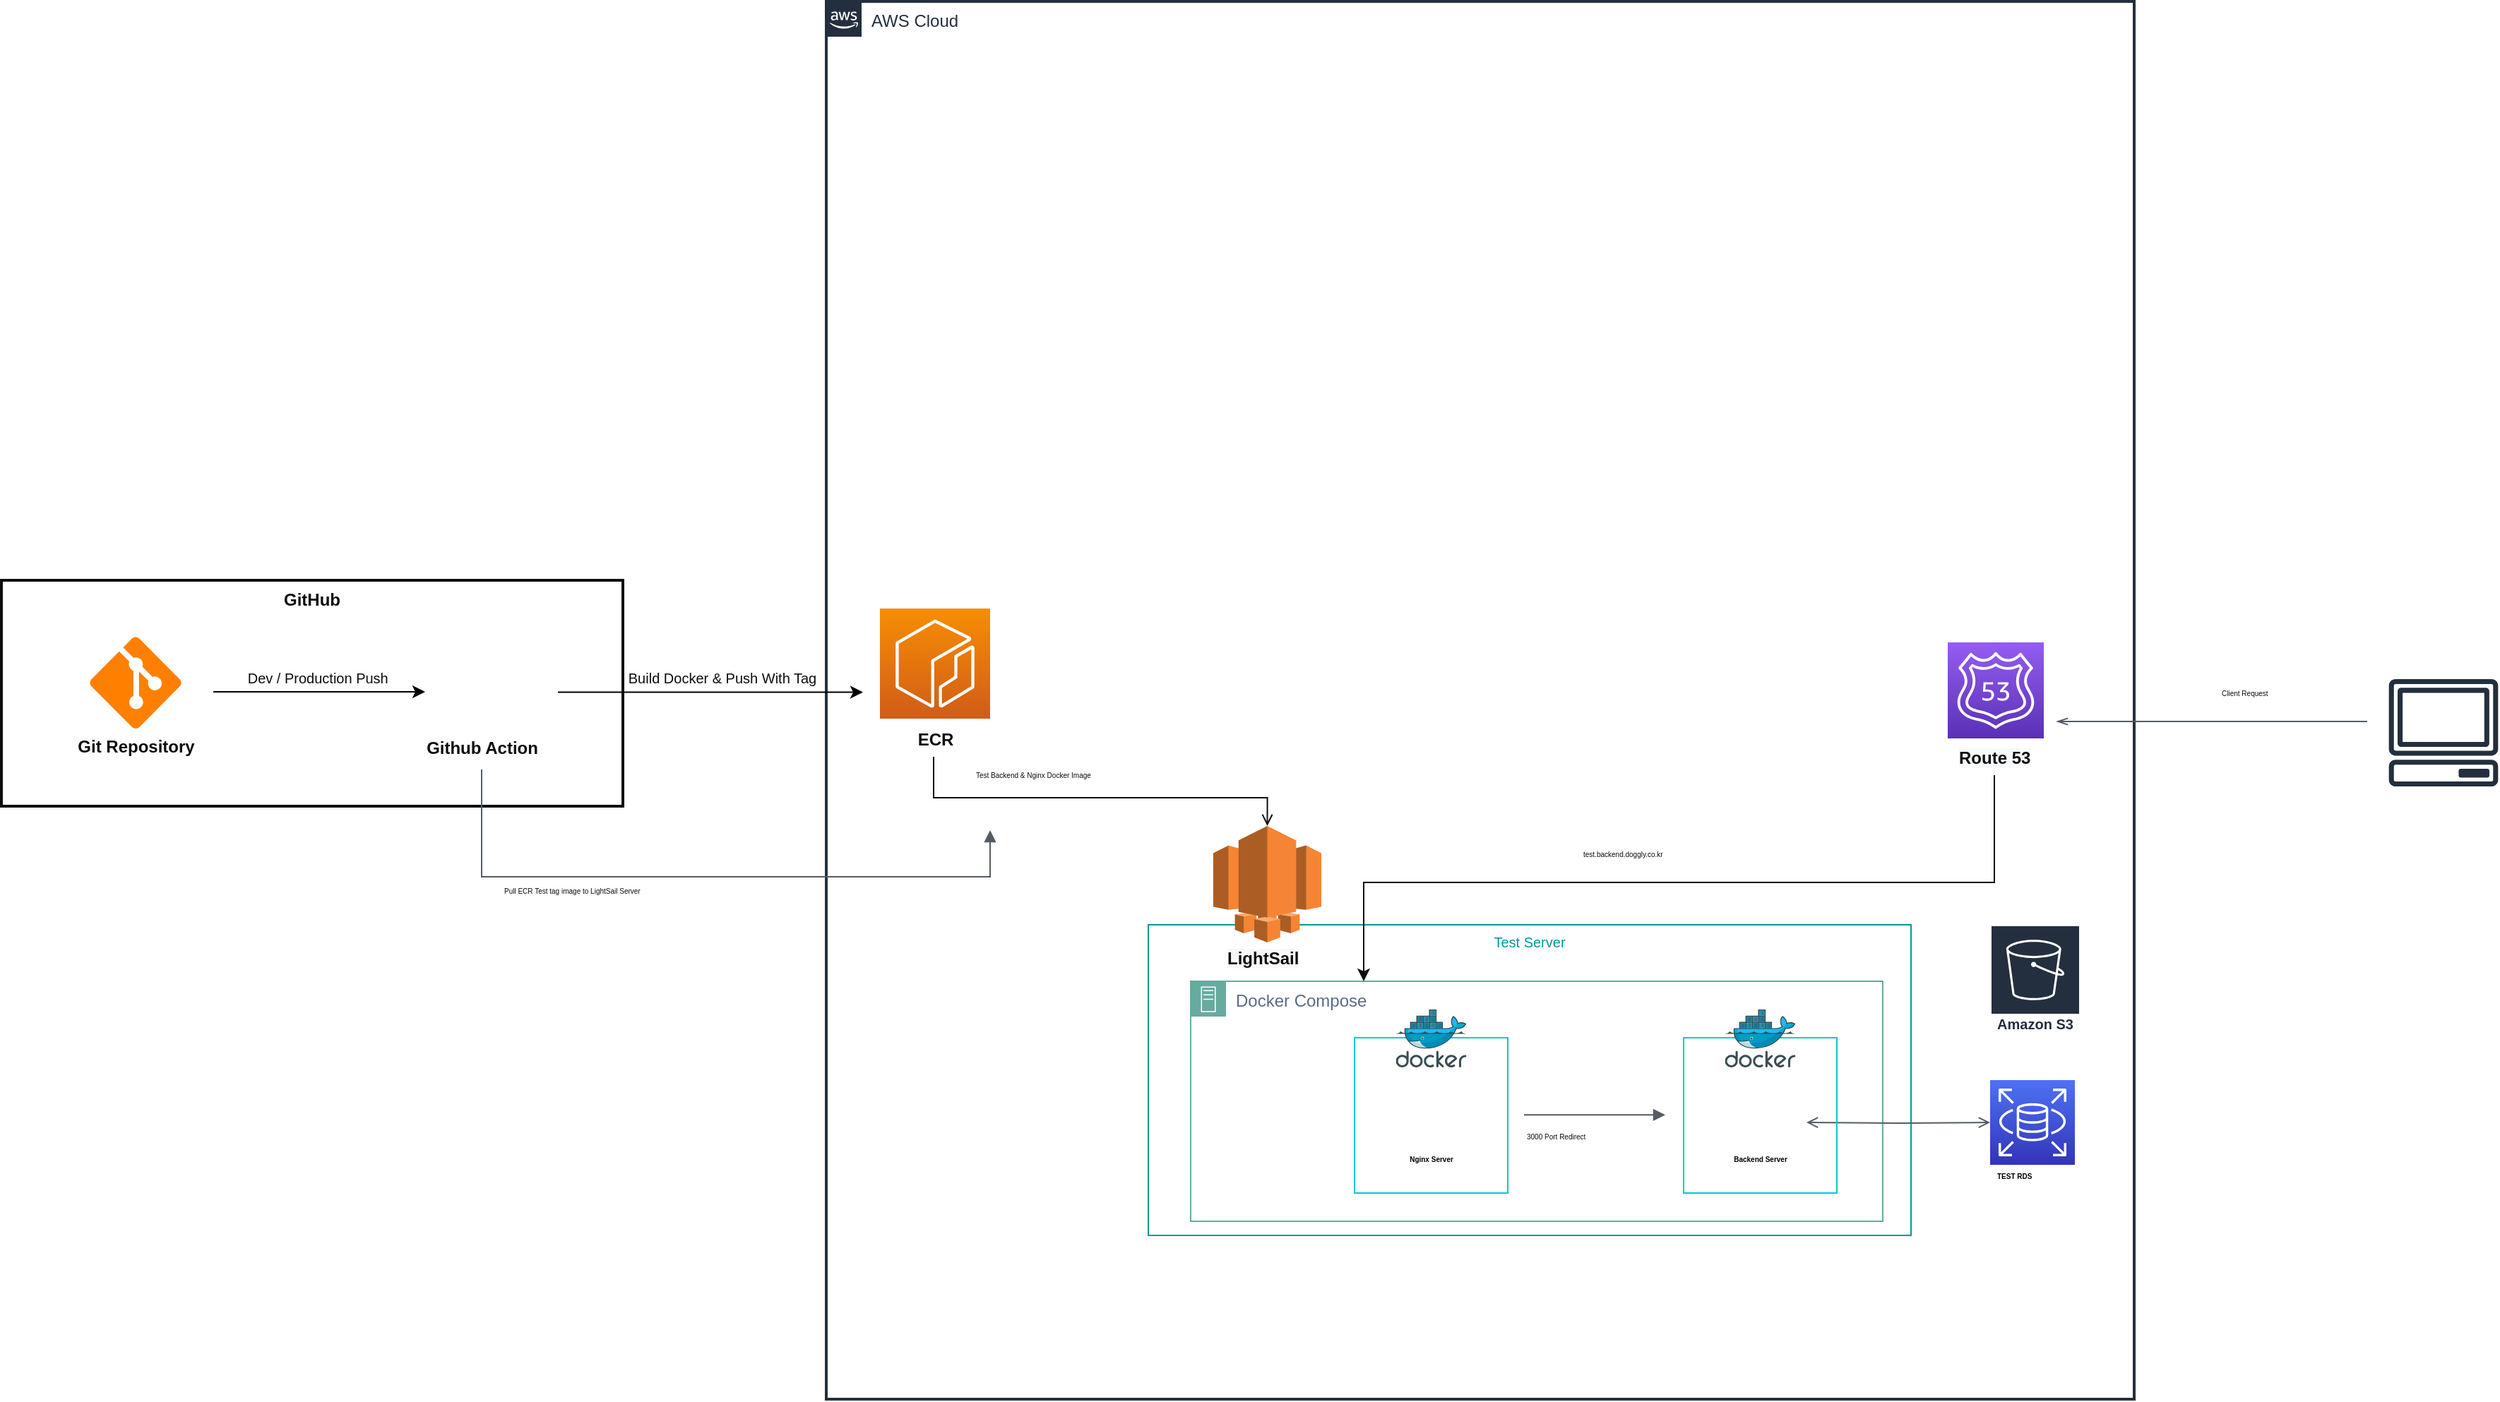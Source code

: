 <mxfile version="20.0.3" type="github">
  <diagram id="Aa5Gdb8IDzlUkpxYy0Vf" name="Page-1">
    <mxGraphModel dx="2307" dy="1269" grid="1" gridSize="10" guides="1" tooltips="1" connect="1" arrows="1" fold="1" page="1" pageScale="1" pageWidth="1169" pageHeight="1654" math="0" shadow="0">
      <root>
        <mxCell id="0" />
        <mxCell id="1" parent="0" />
        <mxCell id="iiOgnlvAvGDJtUhTIk8a-5" value="GitHub" style="fillColor=none;strokeColor=#0D0D0D;verticalAlign=top;fontStyle=1;fontColor=#0D0D0D;strokeWidth=2;" vertex="1" parent="1">
          <mxGeometry x="40" y="520" width="440" height="160" as="geometry" />
        </mxCell>
        <mxCell id="iiOgnlvAvGDJtUhTIk8a-8" value="" style="group" vertex="1" connectable="0" parent="1">
          <mxGeometry x="80" y="560" width="110" height="92.5" as="geometry" />
        </mxCell>
        <mxCell id="iiOgnlvAvGDJtUhTIk8a-6" value="" style="verticalLabelPosition=bottom;html=1;verticalAlign=top;align=center;strokeColor=none;fillColor=#FF8000;shape=mxgraph.azure.git_repository;fontColor=#0D0D0D;" vertex="1" parent="iiOgnlvAvGDJtUhTIk8a-8">
          <mxGeometry x="22.5" width="65" height="65" as="geometry" />
        </mxCell>
        <mxCell id="iiOgnlvAvGDJtUhTIk8a-7" value="&lt;b&gt;Git Repository&lt;/b&gt;" style="text;html=1;resizable=0;autosize=1;align=center;verticalAlign=middle;points=[];fillColor=none;strokeColor=none;rounded=0;fontColor=#0D0D0D;" vertex="1" parent="iiOgnlvAvGDJtUhTIk8a-8">
          <mxGeometry y="62.5" width="110" height="30" as="geometry" />
        </mxCell>
        <mxCell id="iiOgnlvAvGDJtUhTIk8a-17" value="" style="group" vertex="1" connectable="0" parent="1">
          <mxGeometry x="330" y="560" width="100" height="93.5" as="geometry" />
        </mxCell>
        <mxCell id="iiOgnlvAvGDJtUhTIk8a-11" value="" style="shape=image;verticalLabelPosition=bottom;labelBackgroundColor=default;verticalAlign=top;aspect=fixed;imageAspect=0;image=https://duinaru.github.io/img/uploads/githubactions.png;" vertex="1" parent="iiOgnlvAvGDJtUhTIk8a-17">
          <mxGeometry x="15" width="70" height="70" as="geometry" />
        </mxCell>
        <mxCell id="iiOgnlvAvGDJtUhTIk8a-12" value="&lt;b&gt;Github Action&lt;/b&gt;" style="text;html=1;resizable=0;autosize=1;align=center;verticalAlign=middle;points=[];fillColor=none;strokeColor=none;rounded=0;fontColor=#0D0D0D;" vertex="1" parent="iiOgnlvAvGDJtUhTIk8a-17">
          <mxGeometry y="63.5" width="100" height="30" as="geometry" />
        </mxCell>
        <mxCell id="iiOgnlvAvGDJtUhTIk8a-18" style="edgeStyle=orthogonalEdgeStyle;rounded=0;orthogonalLoop=1;jettySize=auto;html=1;fontColor=#0D0D0D;" edge="1" parent="1">
          <mxGeometry relative="1" as="geometry">
            <mxPoint x="190" y="599" as="sourcePoint" />
            <mxPoint x="340" y="599" as="targetPoint" />
          </mxGeometry>
        </mxCell>
        <mxCell id="iiOgnlvAvGDJtUhTIk8a-19" value="&lt;font style=&quot;font-size: 10px;&quot;&gt;Dev / Production Push&amp;nbsp;&lt;/font&gt;" style="text;html=1;resizable=0;autosize=1;align=center;verticalAlign=middle;points=[];fillColor=none;strokeColor=none;rounded=0;fontColor=#0D0D0D;" vertex="1" parent="1">
          <mxGeometry x="200" y="574" width="130" height="30" as="geometry" />
        </mxCell>
        <mxCell id="iiOgnlvAvGDJtUhTIk8a-21" value="AWS Cloud&amp;nbsp;" style="points=[[0,0],[0.25,0],[0.5,0],[0.75,0],[1,0],[1,0.25],[1,0.5],[1,0.75],[1,1],[0.75,1],[0.5,1],[0.25,1],[0,1],[0,0.75],[0,0.5],[0,0.25]];outlineConnect=0;gradientColor=none;html=1;whiteSpace=wrap;fontSize=12;fontStyle=0;container=1;pointerEvents=0;collapsible=0;recursiveResize=0;shape=mxgraph.aws4.group;grIcon=mxgraph.aws4.group_aws_cloud_alt;strokeColor=#232F3E;fillColor=none;verticalAlign=top;align=left;spacingLeft=30;fontColor=#232F3E;dashed=0;strokeWidth=2;" vertex="1" parent="1">
          <mxGeometry x="624" y="110" width="926" height="990" as="geometry" />
        </mxCell>
        <mxCell id="iiOgnlvAvGDJtUhTIk8a-41" value="Test Server" style="fillColor=none;strokeColor=#009999;verticalAlign=top;fontStyle=0;fontColor=#009999;fontSize=10;" vertex="1" parent="iiOgnlvAvGDJtUhTIk8a-21">
          <mxGeometry x="228" y="654" width="540" height="220" as="geometry" />
        </mxCell>
        <mxCell id="iiOgnlvAvGDJtUhTIk8a-25" value="" style="group" vertex="1" connectable="0" parent="iiOgnlvAvGDJtUhTIk8a-21">
          <mxGeometry x="38" y="430" width="78" height="108" as="geometry" />
        </mxCell>
        <mxCell id="iiOgnlvAvGDJtUhTIk8a-23" value="" style="sketch=0;points=[[0,0,0],[0.25,0,0],[0.5,0,0],[0.75,0,0],[1,0,0],[0,1,0],[0.25,1,0],[0.5,1,0],[0.75,1,0],[1,1,0],[0,0.25,0],[0,0.5,0],[0,0.75,0],[1,0.25,0],[1,0.5,0],[1,0.75,0]];outlineConnect=0;fontColor=#232F3E;gradientColor=#F78E04;gradientDirection=north;fillColor=#D05C17;strokeColor=#ffffff;dashed=0;verticalLabelPosition=bottom;verticalAlign=top;align=center;html=1;fontSize=12;fontStyle=0;aspect=fixed;shape=mxgraph.aws4.resourceIcon;resIcon=mxgraph.aws4.ecr;" vertex="1" parent="iiOgnlvAvGDJtUhTIk8a-25">
          <mxGeometry width="78" height="78" as="geometry" />
        </mxCell>
        <mxCell id="iiOgnlvAvGDJtUhTIk8a-24" value="&lt;b&gt;ECR&lt;/b&gt;" style="text;html=1;resizable=0;autosize=1;align=center;verticalAlign=middle;points=[];fillColor=none;strokeColor=none;rounded=0;fontColor=#0D0D0D;" vertex="1" parent="iiOgnlvAvGDJtUhTIk8a-25">
          <mxGeometry x="14" y="78" width="50" height="30" as="geometry" />
        </mxCell>
        <mxCell id="iiOgnlvAvGDJtUhTIk8a-37" value="" style="edgeStyle=orthogonalEdgeStyle;html=1;endArrow=open;elbow=vertical;startArrow=none;endFill=0;strokeColor=#0D0D0D;rounded=0;fontSize=10;fontColor=#0D0D0D;fontStyle=1;entryX=0.5;entryY=0;entryDx=0;entryDy=0;entryPerimeter=0;" edge="1" parent="iiOgnlvAvGDJtUhTIk8a-21" target="iiOgnlvAvGDJtUhTIk8a-32">
          <mxGeometry width="100" relative="1" as="geometry">
            <mxPoint x="76" y="535" as="sourcePoint" />
            <mxPoint x="76" y="669" as="targetPoint" />
            <Array as="points">
              <mxPoint x="76" y="564" />
              <mxPoint x="312" y="564" />
            </Array>
          </mxGeometry>
        </mxCell>
        <mxCell id="iiOgnlvAvGDJtUhTIk8a-49" value="&lt;div style=&quot;text-align: center;&quot;&gt;&lt;font color=&quot;#0d0d0d&quot;&gt;Test Backend &amp;amp; Nginx Docker Image&amp;nbsp;&lt;/font&gt;&lt;/div&gt;" style="text;whiteSpace=wrap;html=1;fontSize=5;fontColor=#009999;" vertex="1" parent="iiOgnlvAvGDJtUhTIk8a-21">
          <mxGeometry x="104" y="538" width="173" height="20" as="geometry" />
        </mxCell>
        <mxCell id="iiOgnlvAvGDJtUhTIk8a-36" value="" style="group" vertex="1" connectable="0" parent="iiOgnlvAvGDJtUhTIk8a-21">
          <mxGeometry x="274" y="584" width="76.5" height="120" as="geometry" />
        </mxCell>
        <mxCell id="iiOgnlvAvGDJtUhTIk8a-32" value="" style="outlineConnect=0;dashed=0;verticalLabelPosition=bottom;verticalAlign=top;align=center;html=1;shape=mxgraph.aws3.lightsail;fillColor=#F58534;gradientColor=none;fontSize=10;fontColor=#0D0D0D;strokeColor=#0D0D0D;strokeWidth=2;" vertex="1" parent="iiOgnlvAvGDJtUhTIk8a-36">
          <mxGeometry width="76.5" height="82.5" as="geometry" />
        </mxCell>
        <mxCell id="iiOgnlvAvGDJtUhTIk8a-35" value="&lt;b style=&quot;color: rgb(13, 13, 13); font-family: Helvetica; font-size: 12px; font-style: normal; font-variant-ligatures: normal; font-variant-caps: normal; letter-spacing: normal; orphans: 2; text-align: center; text-indent: 0px; text-transform: none; widows: 2; word-spacing: 0px; -webkit-text-stroke-width: 0px; background-color: rgb(248, 249, 250); text-decoration-thickness: initial; text-decoration-style: initial; text-decoration-color: initial;&quot;&gt;LightSail&lt;/b&gt;" style="text;whiteSpace=wrap;html=1;fontSize=10;fontColor=#0D0D0D;" vertex="1" parent="iiOgnlvAvGDJtUhTIk8a-36">
          <mxGeometry x="8.25" y="80" width="60" height="40" as="geometry" />
        </mxCell>
        <mxCell id="iiOgnlvAvGDJtUhTIk8a-56" value="Docker Compose" style="points=[[0,0],[0.25,0],[0.5,0],[0.75,0],[1,0],[1,0.25],[1,0.5],[1,0.75],[1,1],[0.75,1],[0.5,1],[0.25,1],[0,1],[0,0.75],[0,0.5],[0,0.25]];outlineConnect=0;gradientColor=none;html=1;whiteSpace=wrap;fontSize=12;fontStyle=0;container=1;pointerEvents=0;collapsible=0;recursiveResize=0;shape=mxgraph.aws4.group;grIcon=mxgraph.aws4.group_on_premise;strokeColor=#67AB9F;fillColor=none;verticalAlign=top;align=left;spacingLeft=30;fontColor=#5A6C86;dashed=0;" vertex="1" parent="iiOgnlvAvGDJtUhTIk8a-21">
          <mxGeometry x="258" y="694" width="490" height="170" as="geometry" />
        </mxCell>
        <mxCell id="iiOgnlvAvGDJtUhTIk8a-61" value="" style="group" vertex="1" connectable="0" parent="iiOgnlvAvGDJtUhTIk8a-56">
          <mxGeometry x="116.0" y="20" width="108.51" height="130" as="geometry" />
        </mxCell>
        <mxCell id="iiOgnlvAvGDJtUhTIk8a-71" value="" style="group" vertex="1" connectable="0" parent="iiOgnlvAvGDJtUhTIk8a-61">
          <mxGeometry x="-1.49" width="110.0" height="130" as="geometry" />
        </mxCell>
        <mxCell id="iiOgnlvAvGDJtUhTIk8a-58" value="" style="fillColor=none;strokeColor=#00CCCC;verticalAlign=top;fontStyle=0;fontColor=#DD3522;fontSize=5;" vertex="1" parent="iiOgnlvAvGDJtUhTIk8a-71">
          <mxGeometry x="1.49" y="20" width="108.51" height="110" as="geometry" />
        </mxCell>
        <mxCell id="iiOgnlvAvGDJtUhTIk8a-59" value="" style="sketch=0;aspect=fixed;html=1;points=[];align=center;image;fontSize=12;image=img/lib/mscae/Docker.svg;fontColor=#009999;strokeColor=#67AB9F;strokeWidth=2;fillColor=#FF8000;" vertex="1" parent="iiOgnlvAvGDJtUhTIk8a-71">
          <mxGeometry x="30.74" width="50" height="41" as="geometry" />
        </mxCell>
        <mxCell id="iiOgnlvAvGDJtUhTIk8a-69" value="" style="shape=image;verticalLabelPosition=bottom;labelBackgroundColor=default;verticalAlign=top;aspect=fixed;imageAspect=0;image=https://images.velog.io/images/dnflekf2748/post/fc6ddcf8-f69d-44be-9715-fa0b9aed0f73/nginx.png;" vertex="1" parent="iiOgnlvAvGDJtUhTIk8a-71">
          <mxGeometry y="37.13" width="110" height="75.73" as="geometry" />
        </mxCell>
        <mxCell id="iiOgnlvAvGDJtUhTIk8a-70" value="&lt;b&gt;&lt;font color=&quot;#000000&quot;&gt;Nginx Server&lt;/font&gt;&lt;/b&gt;" style="text;html=1;resizable=0;autosize=1;align=center;verticalAlign=middle;points=[];fillColor=none;strokeColor=none;rounded=0;fontSize=5;fontColor=#009999;" vertex="1" parent="iiOgnlvAvGDJtUhTIk8a-71">
          <mxGeometry x="10" y="90" width="90" height="30" as="geometry" />
        </mxCell>
        <mxCell id="iiOgnlvAvGDJtUhTIk8a-73" value="" style="edgeStyle=orthogonalEdgeStyle;html=1;endArrow=block;elbow=vertical;startArrow=none;endFill=1;strokeColor=#545B64;rounded=0;fontSize=5;fontColor=#000000;" edge="1" parent="iiOgnlvAvGDJtUhTIk8a-56">
          <mxGeometry width="100" relative="1" as="geometry">
            <mxPoint x="236" y="94.68" as="sourcePoint" />
            <mxPoint x="336" y="94.68" as="targetPoint" />
          </mxGeometry>
        </mxCell>
        <mxCell id="iiOgnlvAvGDJtUhTIk8a-74" value="&lt;div style=&quot;text-align: center;&quot;&gt;&lt;font color=&quot;#0d0d0d&quot;&gt;3000 Port Redirect&lt;/font&gt;&lt;/div&gt;" style="text;whiteSpace=wrap;html=1;fontSize=5;fontColor=#009999;" vertex="1" parent="iiOgnlvAvGDJtUhTIk8a-56">
          <mxGeometry x="236" y="100" width="94" height="20" as="geometry" />
        </mxCell>
        <mxCell id="iiOgnlvAvGDJtUhTIk8a-80" value="" style="edgeStyle=orthogonalEdgeStyle;html=1;endArrow=open;elbow=vertical;startArrow=open;startFill=0;endFill=0;strokeColor=#545B64;rounded=0;fontSize=5;fontColor=#000000;entryX=0;entryY=0.5;entryDx=0;entryDy=0;entryPerimeter=0;" edge="1" parent="iiOgnlvAvGDJtUhTIk8a-56" target="iiOgnlvAvGDJtUhTIk8a-76">
          <mxGeometry width="100" relative="1" as="geometry">
            <mxPoint x="436" y="100" as="sourcePoint" />
            <mxPoint x="536" y="100" as="targetPoint" />
          </mxGeometry>
        </mxCell>
        <mxCell id="iiOgnlvAvGDJtUhTIk8a-62" value="" style="group" vertex="1" connectable="0" parent="iiOgnlvAvGDJtUhTIk8a-21">
          <mxGeometry x="607" y="714" width="108.51" height="130" as="geometry" />
        </mxCell>
        <mxCell id="iiOgnlvAvGDJtUhTIk8a-67" value="" style="group" vertex="1" connectable="0" parent="iiOgnlvAvGDJtUhTIk8a-62">
          <mxGeometry width="108.51" height="130" as="geometry" />
        </mxCell>
        <mxCell id="iiOgnlvAvGDJtUhTIk8a-63" value="" style="fillColor=none;strokeColor=#00CCCC;verticalAlign=top;fontStyle=0;fontColor=#DD3522;fontSize=5;" vertex="1" parent="iiOgnlvAvGDJtUhTIk8a-67">
          <mxGeometry y="20" width="108.51" height="110" as="geometry" />
        </mxCell>
        <mxCell id="iiOgnlvAvGDJtUhTIk8a-64" value="" style="sketch=0;aspect=fixed;html=1;points=[];align=center;image;fontSize=12;image=img/lib/mscae/Docker.svg;fontColor=#009999;strokeColor=#67AB9F;strokeWidth=2;fillColor=#FF8000;" vertex="1" parent="iiOgnlvAvGDJtUhTIk8a-67">
          <mxGeometry x="29.25" width="50" height="41" as="geometry" />
        </mxCell>
        <mxCell id="iiOgnlvAvGDJtUhTIk8a-65" value="" style="shape=image;verticalLabelPosition=bottom;labelBackgroundColor=default;verticalAlign=top;aspect=fixed;imageAspect=0;image=https://images.velog.io/images/ksone02/post/fa906afb-df49-46ef-bded-7d408761000a/logo-small.svg;" vertex="1" parent="iiOgnlvAvGDJtUhTIk8a-67">
          <mxGeometry x="29.25" y="51.54" width="48.61" height="46.93" as="geometry" />
        </mxCell>
        <mxCell id="iiOgnlvAvGDJtUhTIk8a-66" value="&lt;b&gt;&lt;font color=&quot;#000000&quot;&gt;Backend Server&lt;/font&gt;&lt;/b&gt;" style="text;html=1;resizable=0;autosize=1;align=center;verticalAlign=middle;points=[];fillColor=none;strokeColor=none;rounded=0;fontSize=5;fontColor=#009999;" vertex="1" parent="iiOgnlvAvGDJtUhTIk8a-67">
          <mxGeometry x="4.25" y="90" width="100" height="30" as="geometry" />
        </mxCell>
        <mxCell id="iiOgnlvAvGDJtUhTIk8a-75" value="Amazon S3" style="sketch=0;outlineConnect=0;fontColor=#232F3E;gradientColor=none;strokeColor=#ffffff;fillColor=#232F3E;dashed=0;verticalLabelPosition=middle;verticalAlign=bottom;align=center;html=1;whiteSpace=wrap;fontSize=10;fontStyle=1;spacing=3;shape=mxgraph.aws4.productIcon;prIcon=mxgraph.aws4.s3;" vertex="1" parent="iiOgnlvAvGDJtUhTIk8a-21">
          <mxGeometry x="824" y="654" width="64" height="80" as="geometry" />
        </mxCell>
        <mxCell id="iiOgnlvAvGDJtUhTIk8a-78" value="" style="group" vertex="1" connectable="0" parent="iiOgnlvAvGDJtUhTIk8a-21">
          <mxGeometry x="824" y="764" width="63" height="78" as="geometry" />
        </mxCell>
        <mxCell id="iiOgnlvAvGDJtUhTIk8a-76" value="" style="sketch=0;points=[[0,0,0],[0.25,0,0],[0.5,0,0],[0.75,0,0],[1,0,0],[0,1,0],[0.25,1,0],[0.5,1,0],[0.75,1,0],[1,1,0],[0,0.25,0],[0,0.5,0],[0,0.75,0],[1,0.25,0],[1,0.5,0],[1,0.75,0]];outlineConnect=0;fontColor=#232F3E;gradientColor=#4D72F3;gradientDirection=north;fillColor=#3334B9;strokeColor=#ffffff;dashed=0;verticalLabelPosition=bottom;verticalAlign=top;align=center;html=1;fontSize=12;fontStyle=0;aspect=fixed;shape=mxgraph.aws4.resourceIcon;resIcon=mxgraph.aws4.rds;" vertex="1" parent="iiOgnlvAvGDJtUhTIk8a-78">
          <mxGeometry width="60" height="60" as="geometry" />
        </mxCell>
        <mxCell id="iiOgnlvAvGDJtUhTIk8a-77" value="&lt;div style=&quot;text-align: center;&quot;&gt;&lt;span style=&quot;background-color: initial;&quot;&gt;&lt;b&gt;TEST RDS&lt;/b&gt;&lt;/span&gt;&lt;/div&gt;" style="text;whiteSpace=wrap;html=1;fontSize=5;fontColor=#000000;" vertex="1" parent="iiOgnlvAvGDJtUhTIk8a-78">
          <mxGeometry x="3" y="58" width="60" height="20" as="geometry" />
        </mxCell>
        <mxCell id="iiOgnlvAvGDJtUhTIk8a-93" value="&lt;div style=&quot;text-align: center;&quot;&gt;&lt;font color=&quot;#0d0d0d&quot;&gt;test.backend.doggly.co.kr&lt;/font&gt;&lt;/div&gt;" style="text;whiteSpace=wrap;html=1;fontSize=5;fontColor=#009999;" vertex="1" parent="iiOgnlvAvGDJtUhTIk8a-21">
          <mxGeometry x="534" y="594" width="76" height="20" as="geometry" />
        </mxCell>
        <mxCell id="iiOgnlvAvGDJtUhTIk8a-90" value="" style="group" vertex="1" connectable="0" parent="iiOgnlvAvGDJtUhTIk8a-21">
          <mxGeometry x="794" y="454" width="68" height="94" as="geometry" />
        </mxCell>
        <mxCell id="iiOgnlvAvGDJtUhTIk8a-81" value="" style="sketch=0;points=[[0,0,0],[0.25,0,0],[0.5,0,0],[0.75,0,0],[1,0,0],[0,1,0],[0.25,1,0],[0.5,1,0],[0.75,1,0],[1,1,0],[0,0.25,0],[0,0.5,0],[0,0.75,0],[1,0.25,0],[1,0.5,0],[1,0.75,0]];outlineConnect=0;fontColor=#232F3E;gradientColor=#945DF2;gradientDirection=north;fillColor=#5A30B5;strokeColor=#ffffff;dashed=0;verticalLabelPosition=bottom;verticalAlign=top;align=center;html=1;fontSize=12;fontStyle=0;aspect=fixed;shape=mxgraph.aws4.resourceIcon;resIcon=mxgraph.aws4.route_53;" vertex="1" parent="iiOgnlvAvGDJtUhTIk8a-90">
          <mxGeometry width="68" height="68" as="geometry" />
        </mxCell>
        <mxCell id="iiOgnlvAvGDJtUhTIk8a-89" value="&lt;b style=&quot;color: rgb(13, 13, 13); font-family: Helvetica; font-style: normal; font-variant-ligatures: normal; font-variant-caps: normal; letter-spacing: normal; orphans: 2; text-indent: 0px; text-transform: none; widows: 2; word-spacing: 0px; -webkit-text-stroke-width: 0px; text-decoration-thickness: initial; text-decoration-style: initial; text-decoration-color: initial; font-size: 12px; text-align: center; background-color: rgb(248, 249, 250);&quot;&gt;Route 53&lt;/b&gt;" style="text;whiteSpace=wrap;html=1;fontSize=5;fontColor=#000000;" vertex="1" parent="iiOgnlvAvGDJtUhTIk8a-90">
          <mxGeometry x="6" y="68" width="54" height="26" as="geometry" />
        </mxCell>
        <mxCell id="iiOgnlvAvGDJtUhTIk8a-97" style="edgeStyle=orthogonalEdgeStyle;rounded=0;orthogonalLoop=1;jettySize=auto;html=1;exitX=0.5;exitY=1;exitDx=0;exitDy=0;entryX=0.25;entryY=0;entryDx=0;entryDy=0;fontSize=5;fontColor=#000000;strokeColor=#0D0D0D;" edge="1" parent="iiOgnlvAvGDJtUhTIk8a-21" source="iiOgnlvAvGDJtUhTIk8a-89" target="iiOgnlvAvGDJtUhTIk8a-56">
          <mxGeometry relative="1" as="geometry">
            <Array as="points">
              <mxPoint x="827" y="624" />
              <mxPoint x="380" y="624" />
            </Array>
          </mxGeometry>
        </mxCell>
        <mxCell id="iiOgnlvAvGDJtUhTIk8a-28" style="edgeStyle=orthogonalEdgeStyle;rounded=0;orthogonalLoop=1;jettySize=auto;html=1;fontSize=10;fontColor=#0D0D0D;" edge="1" parent="1">
          <mxGeometry relative="1" as="geometry">
            <mxPoint x="434" y="599.26" as="sourcePoint" />
            <mxPoint x="650" y="600" as="targetPoint" />
            <Array as="points">
              <mxPoint x="650" y="599" />
              <mxPoint x="650" y="599" />
            </Array>
          </mxGeometry>
        </mxCell>
        <mxCell id="iiOgnlvAvGDJtUhTIk8a-29" value="&lt;font style=&quot;font-size: 10px;&quot;&gt;Build Docker &amp;amp; Push With Tag&lt;/font&gt;" style="text;html=1;resizable=0;autosize=1;align=center;verticalAlign=middle;points=[];fillColor=none;strokeColor=none;rounded=0;fontColor=#0D0D0D;" vertex="1" parent="1">
          <mxGeometry x="470" y="574" width="160" height="30" as="geometry" />
        </mxCell>
        <mxCell id="iiOgnlvAvGDJtUhTIk8a-47" value="" style="edgeStyle=orthogonalEdgeStyle;html=1;endArrow=block;elbow=vertical;startArrow=none;endFill=1;strokeColor=#545B64;rounded=0;fontSize=5;fontColor=#009999;" edge="1" parent="1">
          <mxGeometry width="100" relative="1" as="geometry">
            <mxPoint x="380" y="654" as="sourcePoint" />
            <mxPoint x="740" y="697" as="targetPoint" />
            <Array as="points">
              <mxPoint x="380" y="730" />
              <mxPoint x="740" y="730" />
            </Array>
          </mxGeometry>
        </mxCell>
        <mxCell id="iiOgnlvAvGDJtUhTIk8a-48" value="&lt;div style=&quot;text-align: center;&quot;&gt;&lt;font color=&quot;#0d0d0d&quot;&gt;Pull ECR Test tag image to LightSail Server&amp;nbsp;&lt;/font&gt;&lt;/div&gt;" style="text;whiteSpace=wrap;html=1;fontSize=5;fontColor=#009999;" vertex="1" parent="1">
          <mxGeometry x="394" y="730" width="230" height="20" as="geometry" />
        </mxCell>
        <mxCell id="iiOgnlvAvGDJtUhTIk8a-84" value="" style="edgeStyle=orthogonalEdgeStyle;html=1;endArrow=openThin;elbow=vertical;startArrow=none;endFill=0;strokeColor=#545B64;rounded=0;fontSize=5;fontColor=#000000;" edge="1" parent="1">
          <mxGeometry width="100" relative="1" as="geometry">
            <mxPoint x="1715" y="620" as="sourcePoint" />
            <mxPoint x="1495" y="620" as="targetPoint" />
          </mxGeometry>
        </mxCell>
        <mxCell id="iiOgnlvAvGDJtUhTIk8a-91" value="" style="sketch=0;outlineConnect=0;fontColor=#232F3E;gradientColor=none;fillColor=#232F3D;strokeColor=none;dashed=0;verticalLabelPosition=bottom;verticalAlign=top;align=center;html=1;fontSize=12;fontStyle=0;aspect=fixed;pointerEvents=1;shape=mxgraph.aws4.client;" vertex="1" parent="1">
          <mxGeometry x="1730" y="590" width="78" height="76" as="geometry" />
        </mxCell>
        <mxCell id="iiOgnlvAvGDJtUhTIk8a-92" value="&lt;div style=&quot;text-align: center;&quot;&gt;&lt;font color=&quot;#0d0d0d&quot;&gt;Client Request&lt;/font&gt;&lt;/div&gt;" style="text;whiteSpace=wrap;html=1;fontSize=5;fontColor=#009999;" vertex="1" parent="1">
          <mxGeometry x="1610" y="590" width="76" height="20" as="geometry" />
        </mxCell>
      </root>
    </mxGraphModel>
  </diagram>
</mxfile>
